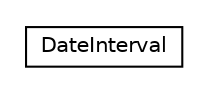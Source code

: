 #!/usr/local/bin/dot
#
# Class diagram 
# Generated by UMLGraph version 5.4 (http://www.umlgraph.org/)
#

digraph G {
	edge [fontname="Helvetica",fontsize=10,labelfontname="Helvetica",labelfontsize=10];
	node [fontname="Helvetica",fontsize=10,shape=plaintext];
	nodesep=0.25;
	ranksep=0.5;
	// hu.sch.kfc.server.misc.DateInterval
	c1808 [label=<<table title="hu.sch.kfc.server.misc.DateInterval" border="0" cellborder="1" cellspacing="0" cellpadding="2" port="p" href="./DateInterval.html">
		<tr><td><table border="0" cellspacing="0" cellpadding="1">
<tr><td align="center" balign="center"> DateInterval </td></tr>
		</table></td></tr>
		</table>>, URL="./DateInterval.html", fontname="Helvetica", fontcolor="black", fontsize=10.0];
}

